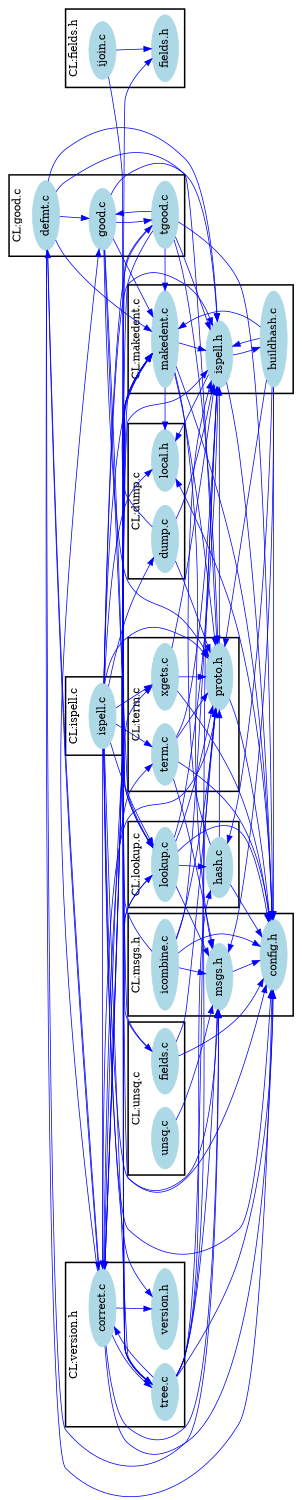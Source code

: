 digraph G {
size = "10,10";
rotate = 90;
subgraph cluster0 {
label = "CL:lookup.c";
color = black;
style = bold;
"lookup.c"[label="lookup.c",shape=ellipse,color=lightblue,fontcolor=black,style=filled];
"hash.c"[label="hash.c",shape=ellipse,color=lightblue,fontcolor=black,style=filled];
}
subgraph cluster1 {
label = "CL:version.h";
color = black;
style = bold;
"version.h"[label="version.h",shape=ellipse,color=lightblue,fontcolor=black,style=filled];
"tree.c"[label="tree.c",shape=ellipse,color=lightblue,fontcolor=black,style=filled];
"correct.c"[label="correct.c",shape=ellipse,color=lightblue,fontcolor=black,style=filled];
}
subgraph cluster2 {
label = "CL:msgs.h";
color = black;
style = bold;
"msgs.h"[label="msgs.h",shape=ellipse,color=lightblue,fontcolor=black,style=filled];
"icombine.c"[label="icombine.c",shape=ellipse,color=lightblue,fontcolor=black,style=filled];
"config.h"[label="config.h",shape=ellipse,color=lightblue,fontcolor=black,style=filled];
}
subgraph cluster3 {
label = "CL:dump.c";
color = black;
style = bold;
"dump.c"[label="dump.c",shape=ellipse,color=lightblue,fontcolor=black,style=filled];
"local.h"[label="local.h",shape=ellipse,color=lightblue,fontcolor=black,style=filled];
}
subgraph cluster4 {
label = "CL:ispell.c";
color = black;
style = bold;
"ispell.c"[label="ispell.c",shape=ellipse,color=lightblue,fontcolor=black,style=filled];
}
subgraph cluster5 {
label = "CL:makedent.c";
color = black;
style = bold;
"makedent.c"[label="makedent.c",shape=ellipse,color=lightblue,fontcolor=black,style=filled];
"buildhash.c"[label="buildhash.c",shape=ellipse,color=lightblue,fontcolor=black,style=filled];
"ispell.h"[label="ispell.h",shape=ellipse,color=lightblue,fontcolor=black,style=filled];
}
subgraph cluster6 {
label = "CL:good.c";
color = black;
style = bold;
"good.c"[label="good.c",shape=ellipse,color=lightblue,fontcolor=black,style=filled];
"tgood.c"[label="tgood.c",shape=ellipse,color=lightblue,fontcolor=black,style=filled];
"defmt.c"[label="defmt.c",shape=ellipse,color=lightblue,fontcolor=black,style=filled];
}
subgraph cluster7 {
label = "CL:term.c";
color = black;
style = bold;
"term.c"[label="term.c",shape=ellipse,color=lightblue,fontcolor=black,style=filled];
"xgets.c"[label="xgets.c",shape=ellipse,color=lightblue,fontcolor=black,style=filled];
"proto.h"[label="proto.h",shape=ellipse,color=lightblue,fontcolor=black,style=filled];
}
subgraph cluster8 {
label = "CL:unsq.c";
color = black;
style = bold;
"unsq.c"[label="unsq.c",shape=ellipse,color=lightblue,fontcolor=black,style=filled];
"fields.c"[label="fields.c",shape=ellipse,color=lightblue,fontcolor=black,style=filled];
}
subgraph cluster9 {
label = "CL:fields.h";
color = black;
style = bold;
"fields.h"[label="fields.h",shape=ellipse,color=lightblue,fontcolor=black,style=filled];
"ijoin.c"[label="ijoin.c",shape=ellipse,color=lightblue,fontcolor=black,style=filled];
}
"ispell.c" -> "version.h"[color=blue,font=6];
"tree.c" -> "msgs.h"[color=blue,font=6];
"icombine.c" -> "makedent.c"[color=blue,font=6];
"good.c" -> "ispell.h"[color=blue,font=6];
"dump.c" -> "makedent.c"[color=blue,font=6];
"correct.c" -> "good.c"[color=blue,font=6];
"ispell.c" -> "tree.c"[color=blue,font=6];
"tgood.c" -> "makedent.c"[color=blue,font=6];
"msgs.h" -> "config.h"[color=blue,font=6];
"ispell.h" -> "local.h"[color=blue,font=6];
"defmt.c" -> "ispell.h"[color=blue,font=6];
"defmt.c" -> "correct.c"[color=blue,font=6];
"correct.c" -> "defmt.c"[color=blue,font=6];
"correct.c" -> "version.h"[color=blue,font=6];
"buildhash.c" -> "config.h"[color=blue,font=6];
"ispell.c" -> "config.h"[color=blue,font=6];
"lookup.c" -> "proto.h"[color=blue,font=6];
"icombine.c" -> "msgs.h"[color=blue,font=6];
"tree.c" -> "ispell.h"[color=blue,font=6];
"tree.c" -> "correct.c"[color=blue,font=6];
"lookup.c" -> "hash.c"[color=blue,font=6];
"correct.c" -> "tree.c"[color=blue,font=6];
"term.c" -> "msgs.h"[color=blue,font=6];
"ispell.c" -> "dump.c"[color=blue,font=6];
"makedent.c" -> "msgs.h"[color=blue,font=6];
"ispell.h" -> "config.h"[color=blue,font=6];
"ispell.c" -> "term.c"[color=blue,font=6];
"hash.c" -> "proto.h"[color=blue,font=6];
"correct.c" -> "config.h"[color=blue,font=6];
"buildhash.c" -> "makedent.c"[color=blue,font=6];
"xgets.c" -> "config.h"[color=blue,font=6];
"ispell.c" -> "tgood.c"[color=blue,font=6];
"ispell.c" -> "makedent.c"[color=blue,font=6];
"good.c" -> "lookup.c"[color=blue,font=6];
"icombine.c" -> "ispell.h"[color=blue,font=6];
"dump.c" -> "ispell.h"[color=blue,font=6];
"term.c" -> "ispell.h"[color=blue,font=6];
"good.c" -> "proto.h"[color=blue,font=6];
"correct.c" -> "term.c"[color=blue,font=6];
"tgood.c" -> "ispell.h"[color=blue,font=6];
"tgood.c" -> "correct.c"[color=blue,font=6];
"makedent.c" -> "ispell.h"[color=blue,font=6];
"correct.c" -> "makedent.c"[color=blue,font=6];
"buildhash.c" -> "msgs.h"[color=blue,font=6];
"ispell.c" -> "msgs.h"[color=blue,font=6];
"defmt.c" -> "proto.h"[color=blue,font=6];
"tree.c" -> "lookup.c"[color=blue,font=6];
"lookup.c" -> "tree.c"[color=blue,font=6];
"fields.c" -> "proto.h"[color=blue,font=6];
"tree.c" -> "proto.h"[color=blue,font=6];
"lookup.c" -> "config.h"[color=blue,font=6];
"correct.c" -> "msgs.h"[color=blue,font=6];
"unsq.c" -> "msgs.h"[color=blue,font=6];
"tree.c" -> "hash.c"[color=blue,font=6];
"ispell.h" -> "buildhash.c"[color=blue,font=6];
"buildhash.c" -> "ispell.h"[color=blue,font=6];
"ispell.c" -> "ispell.h"[color=blue,font=6];
"ispell.c" -> "correct.c"[color=blue,font=6];
"defmt.c" -> "good.c"[color=blue,font=6];
"proto.h" -> "config.h"[color=blue,font=6];
"ispell.c" -> "xgets.c"[color=blue,font=6];
"hash.c" -> "config.h"[color=blue,font=6];
"tgood.c" -> "lookup.c"[color=blue,font=6];
"lookup.c" -> "makedent.c"[color=blue,font=6];
"icombine.c" -> "proto.h"[color=blue,font=6];
"dump.c" -> "proto.h"[color=blue,font=6];
"correct.c" -> "ispell.h"[color=blue,font=6];
"xgets.c" -> "ispell.h"[color=blue,font=6];
"term.c" -> "proto.h"[color=blue,font=6];
"correct.c" -> "xgets.c"[color=blue,font=6];
"tgood.c" -> "proto.h"[color=blue,font=6];
"makedent.c" -> "proto.h"[color=blue,font=6];
"good.c" -> "config.h"[color=blue,font=6];
"lookup.c" -> "msgs.h"[color=blue,font=6];
"defmt.c" -> "config.h"[color=blue,font=6];
"config.h" -> "local.h"[color=blue,font=6];
"ispell.c" -> "lookup.c"[color=blue,font=6];
"tgood.c" -> "good.c"[color=blue,font=6];
"good.c" -> "tgood.c"[color=blue,font=6];
"good.c" -> "makedent.c"[color=blue,font=6];
"fields.c" -> "config.h"[color=blue,font=6];
"tree.c" -> "config.h"[color=blue,font=6];
"fields.c" -> "fields.h"[color=blue,font=6];
"buildhash.c" -> "proto.h"[color=blue,font=6];
"ispell.c" -> "proto.h"[color=blue,font=6];
"ijoin.c" -> "fields.c"[color=blue,font=6];
"buildhash.c" -> "hash.c"[color=blue,font=6];
"makedent.c" -> "local.h"[color=blue,font=6];
"defmt.c" -> "makedent.c"[color=blue,font=6];
"lookup.c" -> "ispell.h"[color=blue,font=6];
"tree.c" -> "makedent.c"[color=blue,font=6];
"proto.h" -> "ispell.h"[color=blue,font=6];
"makedent.c" -> "tree.c"[color=blue,font=6];
"ijoin.c" -> "fields.h"[color=blue,font=6];
"icombine.c" -> "config.h"[color=blue,font=6];
"correct.c" -> "proto.h"[color=blue,font=6];
"xgets.c" -> "proto.h"[color=blue,font=6];
"hash.c" -> "ispell.h"[color=blue,font=6];
"term.c" -> "config.h"[color=blue,font=6];
"defmt.c" -> "msgs.h"[color=blue,font=6];
"tgood.c" -> "config.h"[color=blue,font=6];
"makedent.c" -> "config.h"[color=blue,font=6];
"ispell.c" -> "local.h"[color=blue,font=6];
}